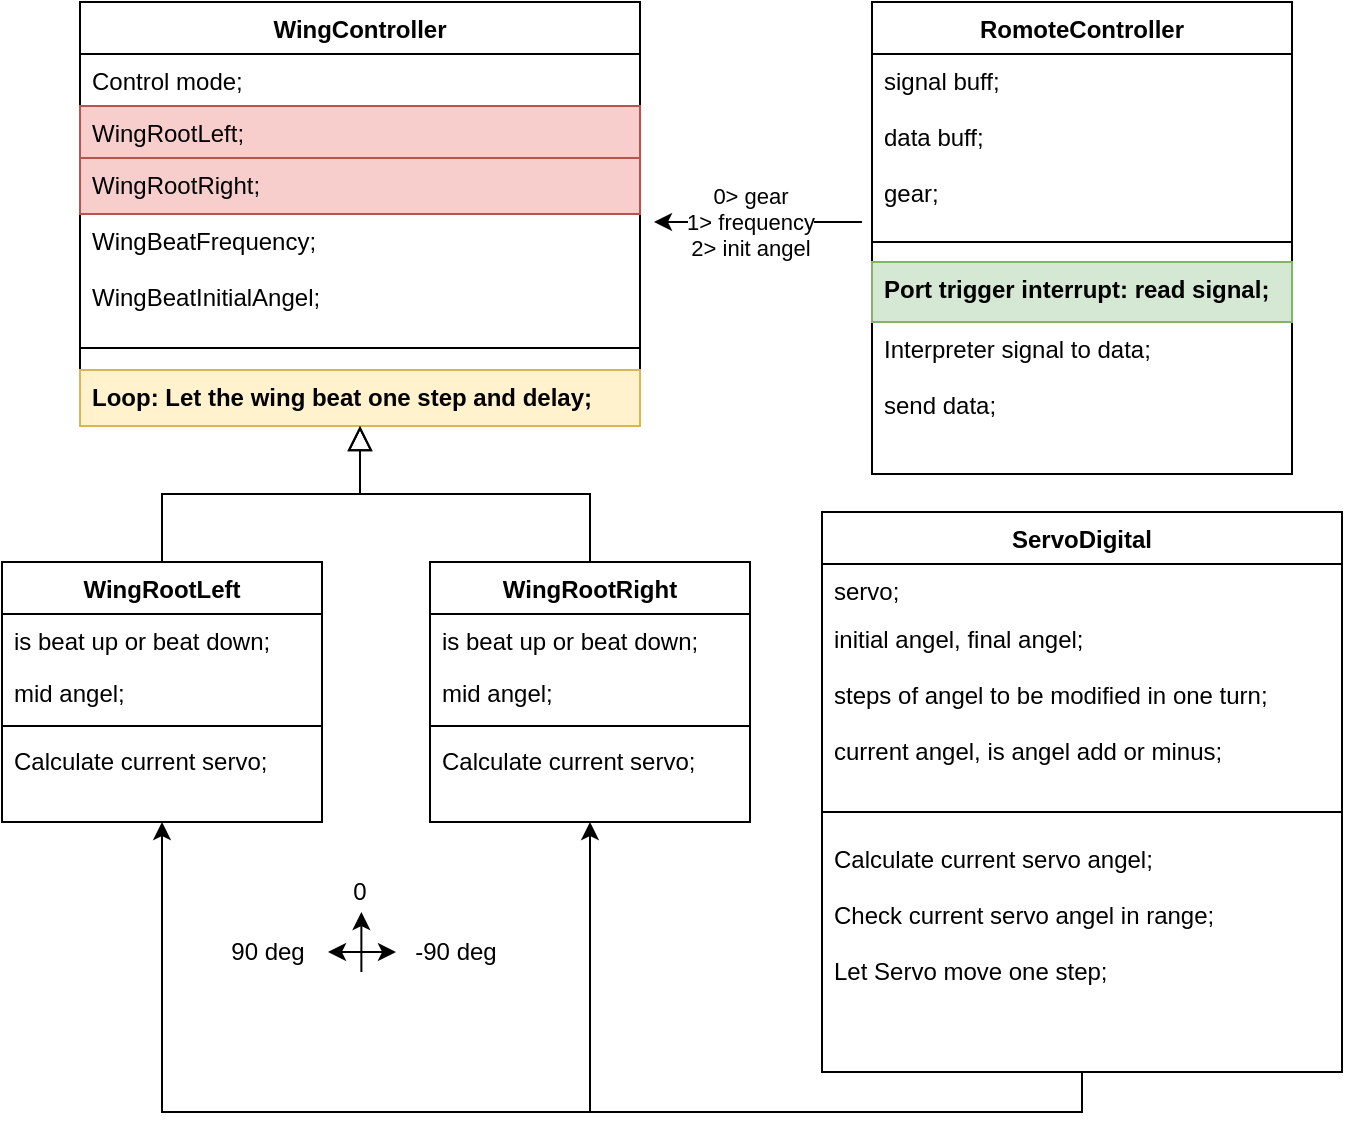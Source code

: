 <mxfile version="21.6.1" type="device">
  <diagram id="C5RBs43oDa-KdzZeNtuy" name="Page-1">
    <mxGraphModel dx="951" dy="1636" grid="1" gridSize="10" guides="1" tooltips="1" connect="1" arrows="1" fold="1" page="1" pageScale="1" pageWidth="827" pageHeight="1169" math="0" shadow="0">
      <root>
        <mxCell id="WIyWlLk6GJQsqaUBKTNV-0" />
        <mxCell id="WIyWlLk6GJQsqaUBKTNV-1" parent="WIyWlLk6GJQsqaUBKTNV-0" />
        <mxCell id="zkfFHV4jXpPFQw0GAbJ--0" value="WingController" style="swimlane;fontStyle=1;align=center;verticalAlign=top;childLayout=stackLayout;horizontal=1;startSize=26;horizontalStack=0;resizeParent=1;resizeLast=0;collapsible=1;marginBottom=0;rounded=0;shadow=0;strokeWidth=1;" parent="WIyWlLk6GJQsqaUBKTNV-1" vertex="1">
          <mxGeometry x="159" y="80" width="280" height="212" as="geometry">
            <mxRectangle x="230" y="140" width="160" height="26" as="alternateBounds" />
          </mxGeometry>
        </mxCell>
        <mxCell id="7f2aJk40bRePtaiRXnoT-43" value="Control mode;" style="text;align=left;verticalAlign=top;spacingLeft=4;spacingRight=4;overflow=hidden;rotatable=0;points=[[0,0.5],[1,0.5]];portConstraint=eastwest;" vertex="1" parent="zkfFHV4jXpPFQw0GAbJ--0">
          <mxGeometry y="26" width="280" height="26" as="geometry" />
        </mxCell>
        <mxCell id="zkfFHV4jXpPFQw0GAbJ--1" value="WingRootLeft;" style="text;align=left;verticalAlign=top;spacingLeft=4;spacingRight=4;overflow=hidden;rotatable=0;points=[[0,0.5],[1,0.5]];portConstraint=eastwest;fillColor=#f8cecc;strokeColor=#b85450;" parent="zkfFHV4jXpPFQw0GAbJ--0" vertex="1">
          <mxGeometry y="52" width="280" height="26" as="geometry" />
        </mxCell>
        <mxCell id="7f2aJk40bRePtaiRXnoT-28" value="WingRootRight;" style="text;align=left;verticalAlign=top;spacingLeft=4;spacingRight=4;overflow=hidden;rotatable=0;points=[[0,0.5],[1,0.5]];portConstraint=eastwest;rounded=0;shadow=0;html=0;fillColor=#f8cecc;strokeColor=#b85450;" vertex="1" parent="zkfFHV4jXpPFQw0GAbJ--0">
          <mxGeometry y="78" width="280" height="28" as="geometry" />
        </mxCell>
        <mxCell id="zkfFHV4jXpPFQw0GAbJ--2" value="WingBeatFrequency;" style="text;align=left;verticalAlign=top;spacingLeft=4;spacingRight=4;overflow=hidden;rotatable=0;points=[[0,0.5],[1,0.5]];portConstraint=eastwest;rounded=0;shadow=0;html=0;" parent="zkfFHV4jXpPFQw0GAbJ--0" vertex="1">
          <mxGeometry y="106" width="280" height="28" as="geometry" />
        </mxCell>
        <mxCell id="7f2aJk40bRePtaiRXnoT-32" value="WingBeatInitialAngel;" style="text;align=left;verticalAlign=top;spacingLeft=4;spacingRight=4;overflow=hidden;rotatable=0;points=[[0,0.5],[1,0.5]];portConstraint=eastwest;rounded=0;shadow=0;html=0;" vertex="1" parent="zkfFHV4jXpPFQw0GAbJ--0">
          <mxGeometry y="134" width="280" height="28" as="geometry" />
        </mxCell>
        <mxCell id="zkfFHV4jXpPFQw0GAbJ--4" value="" style="line;html=1;strokeWidth=1;align=left;verticalAlign=middle;spacingTop=-1;spacingLeft=3;spacingRight=3;rotatable=0;labelPosition=right;points=[];portConstraint=eastwest;" parent="zkfFHV4jXpPFQw0GAbJ--0" vertex="1">
          <mxGeometry y="162" width="280" height="22" as="geometry" />
        </mxCell>
        <mxCell id="7f2aJk40bRePtaiRXnoT-30" value="Loop: Let the wing beat one step and delay;" style="text;align=left;verticalAlign=top;spacingLeft=4;spacingRight=4;overflow=hidden;rotatable=0;points=[[0,0.5],[1,0.5]];portConstraint=eastwest;rounded=0;shadow=0;html=0;fillColor=#fff2cc;strokeColor=#d6b656;fontStyle=1" vertex="1" parent="zkfFHV4jXpPFQw0GAbJ--0">
          <mxGeometry y="184" width="280" height="28" as="geometry" />
        </mxCell>
        <mxCell id="zkfFHV4jXpPFQw0GAbJ--6" value="WingRootLeft" style="swimlane;fontStyle=1;align=center;verticalAlign=top;childLayout=stackLayout;horizontal=1;startSize=26;horizontalStack=0;resizeParent=1;resizeLast=0;collapsible=1;marginBottom=0;rounded=0;shadow=0;strokeWidth=1;" parent="WIyWlLk6GJQsqaUBKTNV-1" vertex="1">
          <mxGeometry x="120" y="360" width="160" height="130" as="geometry">
            <mxRectangle x="130" y="380" width="160" height="26" as="alternateBounds" />
          </mxGeometry>
        </mxCell>
        <mxCell id="zkfFHV4jXpPFQw0GAbJ--7" value="is beat up or beat down;" style="text;align=left;verticalAlign=top;spacingLeft=4;spacingRight=4;overflow=hidden;rotatable=0;points=[[0,0.5],[1,0.5]];portConstraint=eastwest;" parent="zkfFHV4jXpPFQw0GAbJ--6" vertex="1">
          <mxGeometry y="26" width="160" height="26" as="geometry" />
        </mxCell>
        <mxCell id="zkfFHV4jXpPFQw0GAbJ--8" value="mid angel;  " style="text;align=left;verticalAlign=top;spacingLeft=4;spacingRight=4;overflow=hidden;rotatable=0;points=[[0,0.5],[1,0.5]];portConstraint=eastwest;rounded=0;shadow=0;html=0;" parent="zkfFHV4jXpPFQw0GAbJ--6" vertex="1">
          <mxGeometry y="52" width="160" height="26" as="geometry" />
        </mxCell>
        <mxCell id="zkfFHV4jXpPFQw0GAbJ--9" value="" style="line;html=1;strokeWidth=1;align=left;verticalAlign=middle;spacingTop=-1;spacingLeft=3;spacingRight=3;rotatable=0;labelPosition=right;points=[];portConstraint=eastwest;" parent="zkfFHV4jXpPFQw0GAbJ--6" vertex="1">
          <mxGeometry y="78" width="160" height="8" as="geometry" />
        </mxCell>
        <mxCell id="zkfFHV4jXpPFQw0GAbJ--10" value="Calculate current servo;" style="text;align=left;verticalAlign=top;spacingLeft=4;spacingRight=4;overflow=hidden;rotatable=0;points=[[0,0.5],[1,0.5]];portConstraint=eastwest;fontStyle=0" parent="zkfFHV4jXpPFQw0GAbJ--6" vertex="1">
          <mxGeometry y="86" width="160" height="26" as="geometry" />
        </mxCell>
        <mxCell id="zkfFHV4jXpPFQw0GAbJ--12" value="" style="endArrow=block;endSize=10;endFill=0;shadow=0;strokeWidth=1;rounded=0;edgeStyle=elbowEdgeStyle;elbow=vertical;" parent="WIyWlLk6GJQsqaUBKTNV-1" source="zkfFHV4jXpPFQw0GAbJ--6" target="zkfFHV4jXpPFQw0GAbJ--0" edge="1">
          <mxGeometry width="160" relative="1" as="geometry">
            <mxPoint x="200" y="203" as="sourcePoint" />
            <mxPoint x="200" y="203" as="targetPoint" />
          </mxGeometry>
        </mxCell>
        <mxCell id="zkfFHV4jXpPFQw0GAbJ--16" value="" style="endArrow=block;endSize=10;endFill=0;shadow=0;strokeWidth=1;rounded=0;edgeStyle=elbowEdgeStyle;elbow=vertical;" parent="WIyWlLk6GJQsqaUBKTNV-1" target="zkfFHV4jXpPFQw0GAbJ--0" edge="1">
          <mxGeometry width="160" relative="1" as="geometry">
            <mxPoint x="414" y="360" as="sourcePoint" />
            <mxPoint x="310" y="271" as="targetPoint" />
          </mxGeometry>
        </mxCell>
        <mxCell id="7f2aJk40bRePtaiRXnoT-56" style="edgeStyle=orthogonalEdgeStyle;rounded=0;orthogonalLoop=1;jettySize=auto;html=1;exitX=0.5;exitY=1;exitDx=0;exitDy=0;entryX=0.5;entryY=1;entryDx=0;entryDy=0;" edge="1" parent="WIyWlLk6GJQsqaUBKTNV-1" source="7f2aJk40bRePtaiRXnoT-0" target="7f2aJk40bRePtaiRXnoT-22">
          <mxGeometry relative="1" as="geometry" />
        </mxCell>
        <mxCell id="7f2aJk40bRePtaiRXnoT-57" style="edgeStyle=orthogonalEdgeStyle;rounded=0;orthogonalLoop=1;jettySize=auto;html=1;exitX=0.5;exitY=1;exitDx=0;exitDy=0;entryX=0.5;entryY=1;entryDx=0;entryDy=0;" edge="1" parent="WIyWlLk6GJQsqaUBKTNV-1" source="7f2aJk40bRePtaiRXnoT-0" target="zkfFHV4jXpPFQw0GAbJ--6">
          <mxGeometry relative="1" as="geometry" />
        </mxCell>
        <mxCell id="7f2aJk40bRePtaiRXnoT-0" value="ServoDigital" style="swimlane;fontStyle=1;align=center;verticalAlign=top;childLayout=stackLayout;horizontal=1;startSize=26;horizontalStack=0;resizeParent=1;resizeLast=0;collapsible=1;marginBottom=0;rounded=0;shadow=0;strokeWidth=1;" vertex="1" parent="WIyWlLk6GJQsqaUBKTNV-1">
          <mxGeometry x="530" y="335" width="260" height="280" as="geometry">
            <mxRectangle x="130" y="380" width="160" height="26" as="alternateBounds" />
          </mxGeometry>
        </mxCell>
        <mxCell id="7f2aJk40bRePtaiRXnoT-2" value="servo;" style="text;align=left;verticalAlign=top;spacingLeft=4;spacingRight=4;overflow=hidden;rotatable=0;points=[[0,0.5],[1,0.5]];portConstraint=eastwest;rounded=0;shadow=0;html=0;" vertex="1" parent="7f2aJk40bRePtaiRXnoT-0">
          <mxGeometry y="26" width="260" height="24" as="geometry" />
        </mxCell>
        <mxCell id="7f2aJk40bRePtaiRXnoT-20" value="initial angel, final angel;&#xa;&#xa;steps of angel to be modified in one turn;  &#xa;&#xa;current angel, is angel add or minus;&#xa;&#xa;" style="text;align=left;verticalAlign=top;spacingLeft=4;spacingRight=4;overflow=hidden;rotatable=0;points=[[0,0.5],[1,0.5]];portConstraint=eastwest;rounded=0;shadow=0;html=0;" vertex="1" parent="7f2aJk40bRePtaiRXnoT-0">
          <mxGeometry y="50" width="260" height="90" as="geometry" />
        </mxCell>
        <mxCell id="7f2aJk40bRePtaiRXnoT-3" value="" style="line;html=1;strokeWidth=1;align=left;verticalAlign=middle;spacingTop=-1;spacingLeft=3;spacingRight=3;rotatable=0;labelPosition=right;points=[];portConstraint=eastwest;" vertex="1" parent="7f2aJk40bRePtaiRXnoT-0">
          <mxGeometry y="140" width="260" height="20" as="geometry" />
        </mxCell>
        <mxCell id="7f2aJk40bRePtaiRXnoT-21" value="Calculate current servo angel;&#xa;&#xa;Check current servo angel in range;&#xa;&#xa;Let Servo move one step;&#xa;&#xa;" style="text;align=left;verticalAlign=top;spacingLeft=4;spacingRight=4;overflow=hidden;rotatable=0;points=[[0,0.5],[1,0.5]];portConstraint=eastwest;rounded=0;shadow=0;html=0;" vertex="1" parent="7f2aJk40bRePtaiRXnoT-0">
          <mxGeometry y="160" width="260" height="80" as="geometry" />
        </mxCell>
        <mxCell id="7f2aJk40bRePtaiRXnoT-22" value="WingRootRight" style="swimlane;fontStyle=1;align=center;verticalAlign=top;childLayout=stackLayout;horizontal=1;startSize=26;horizontalStack=0;resizeParent=1;resizeLast=0;collapsible=1;marginBottom=0;rounded=0;shadow=0;strokeWidth=1;" vertex="1" parent="WIyWlLk6GJQsqaUBKTNV-1">
          <mxGeometry x="334" y="360" width="160" height="130" as="geometry">
            <mxRectangle x="130" y="380" width="160" height="26" as="alternateBounds" />
          </mxGeometry>
        </mxCell>
        <mxCell id="7f2aJk40bRePtaiRXnoT-23" value="is beat up or beat down;" style="text;align=left;verticalAlign=top;spacingLeft=4;spacingRight=4;overflow=hidden;rotatable=0;points=[[0,0.5],[1,0.5]];portConstraint=eastwest;" vertex="1" parent="7f2aJk40bRePtaiRXnoT-22">
          <mxGeometry y="26" width="160" height="26" as="geometry" />
        </mxCell>
        <mxCell id="7f2aJk40bRePtaiRXnoT-24" value="mid angel;  " style="text;align=left;verticalAlign=top;spacingLeft=4;spacingRight=4;overflow=hidden;rotatable=0;points=[[0,0.5],[1,0.5]];portConstraint=eastwest;rounded=0;shadow=0;html=0;" vertex="1" parent="7f2aJk40bRePtaiRXnoT-22">
          <mxGeometry y="52" width="160" height="26" as="geometry" />
        </mxCell>
        <mxCell id="7f2aJk40bRePtaiRXnoT-25" value="" style="line;html=1;strokeWidth=1;align=left;verticalAlign=middle;spacingTop=-1;spacingLeft=3;spacingRight=3;rotatable=0;labelPosition=right;points=[];portConstraint=eastwest;" vertex="1" parent="7f2aJk40bRePtaiRXnoT-22">
          <mxGeometry y="78" width="160" height="8" as="geometry" />
        </mxCell>
        <mxCell id="7f2aJk40bRePtaiRXnoT-26" value="Calculate current servo;" style="text;align=left;verticalAlign=top;spacingLeft=4;spacingRight=4;overflow=hidden;rotatable=0;points=[[0,0.5],[1,0.5]];portConstraint=eastwest;fontStyle=0" vertex="1" parent="7f2aJk40bRePtaiRXnoT-22">
          <mxGeometry y="86" width="160" height="26" as="geometry" />
        </mxCell>
        <mxCell id="7f2aJk40bRePtaiRXnoT-35" value="RomoteController" style="swimlane;fontStyle=1;align=center;verticalAlign=top;childLayout=stackLayout;horizontal=1;startSize=26;horizontalStack=0;resizeParent=1;resizeLast=0;collapsible=1;marginBottom=0;rounded=0;shadow=0;strokeWidth=1;" vertex="1" parent="WIyWlLk6GJQsqaUBKTNV-1">
          <mxGeometry x="555" y="80" width="210" height="236" as="geometry">
            <mxRectangle x="230" y="140" width="160" height="26" as="alternateBounds" />
          </mxGeometry>
        </mxCell>
        <mxCell id="7f2aJk40bRePtaiRXnoT-37" value="signal buff;" style="text;align=left;verticalAlign=top;spacingLeft=4;spacingRight=4;overflow=hidden;rotatable=0;points=[[0,0.5],[1,0.5]];portConstraint=eastwest;rounded=0;shadow=0;html=0;" vertex="1" parent="7f2aJk40bRePtaiRXnoT-35">
          <mxGeometry y="26" width="210" height="28" as="geometry" />
        </mxCell>
        <mxCell id="7f2aJk40bRePtaiRXnoT-53" value="data buff;" style="text;align=left;verticalAlign=top;spacingLeft=4;spacingRight=4;overflow=hidden;rotatable=0;points=[[0,0.5],[1,0.5]];portConstraint=eastwest;rounded=0;shadow=0;html=0;" vertex="1" parent="7f2aJk40bRePtaiRXnoT-35">
          <mxGeometry y="54" width="210" height="28" as="geometry" />
        </mxCell>
        <mxCell id="7f2aJk40bRePtaiRXnoT-38" value="gear;" style="text;align=left;verticalAlign=top;spacingLeft=4;spacingRight=4;overflow=hidden;rotatable=0;points=[[0,0.5],[1,0.5]];portConstraint=eastwest;rounded=0;shadow=0;html=0;" vertex="1" parent="7f2aJk40bRePtaiRXnoT-35">
          <mxGeometry y="82" width="210" height="28" as="geometry" />
        </mxCell>
        <mxCell id="7f2aJk40bRePtaiRXnoT-40" value="" style="line;html=1;strokeWidth=1;align=left;verticalAlign=middle;spacingTop=-1;spacingLeft=3;spacingRight=3;rotatable=0;labelPosition=right;points=[];portConstraint=eastwest;" vertex="1" parent="7f2aJk40bRePtaiRXnoT-35">
          <mxGeometry y="110" width="210" height="20" as="geometry" />
        </mxCell>
        <mxCell id="7f2aJk40bRePtaiRXnoT-52" value="Port trigger interrupt: read signal;" style="text;align=left;verticalAlign=top;spacingLeft=4;spacingRight=4;overflow=hidden;rotatable=0;points=[[0,0.5],[1,0.5]];portConstraint=eastwest;rounded=0;shadow=0;html=0;fillColor=#d5e8d4;strokeColor=#82b366;fontStyle=1" vertex="1" parent="7f2aJk40bRePtaiRXnoT-35">
          <mxGeometry y="130" width="210" height="30" as="geometry" />
        </mxCell>
        <mxCell id="7f2aJk40bRePtaiRXnoT-41" value="Interpreter signal to data;" style="text;align=left;verticalAlign=top;spacingLeft=4;spacingRight=4;overflow=hidden;rotatable=0;points=[[0,0.5],[1,0.5]];portConstraint=eastwest;rounded=0;shadow=0;html=0;" vertex="1" parent="7f2aJk40bRePtaiRXnoT-35">
          <mxGeometry y="160" width="210" height="28" as="geometry" />
        </mxCell>
        <mxCell id="7f2aJk40bRePtaiRXnoT-55" value="send data;" style="text;align=left;verticalAlign=top;spacingLeft=4;spacingRight=4;overflow=hidden;rotatable=0;points=[[0,0.5],[1,0.5]];portConstraint=eastwest;rounded=0;shadow=0;html=0;" vertex="1" parent="7f2aJk40bRePtaiRXnoT-35">
          <mxGeometry y="188" width="210" height="28" as="geometry" />
        </mxCell>
        <mxCell id="7f2aJk40bRePtaiRXnoT-48" value="" style="endArrow=classic;html=1;rounded=0;" edge="1" parent="WIyWlLk6GJQsqaUBKTNV-1">
          <mxGeometry relative="1" as="geometry">
            <mxPoint x="550" y="190" as="sourcePoint" />
            <mxPoint x="446" y="190" as="targetPoint" />
          </mxGeometry>
        </mxCell>
        <mxCell id="7f2aJk40bRePtaiRXnoT-49" value="0&amp;gt; gear&lt;br&gt;1&amp;gt; frequency&lt;br&gt;2&amp;gt; init angel" style="edgeLabel;resizable=0;html=1;align=center;verticalAlign=middle;" connectable="0" vertex="1" parent="7f2aJk40bRePtaiRXnoT-48">
          <mxGeometry relative="1" as="geometry">
            <mxPoint x="-4" as="offset" />
          </mxGeometry>
        </mxCell>
        <mxCell id="7f2aJk40bRePtaiRXnoT-87" value="0" style="text;html=1;strokeColor=none;fillColor=none;align=center;verticalAlign=middle;whiteSpace=wrap;rounded=0;" vertex="1" parent="WIyWlLk6GJQsqaUBKTNV-1">
          <mxGeometry x="269" y="510" width="60" height="30" as="geometry" />
        </mxCell>
        <mxCell id="7f2aJk40bRePtaiRXnoT-88" value="90 deg" style="text;html=1;strokeColor=none;fillColor=none;align=center;verticalAlign=middle;whiteSpace=wrap;rounded=0;" vertex="1" parent="WIyWlLk6GJQsqaUBKTNV-1">
          <mxGeometry x="223" y="540" width="60" height="30" as="geometry" />
        </mxCell>
        <mxCell id="7f2aJk40bRePtaiRXnoT-89" value="-90 deg" style="text;html=1;strokeColor=none;fillColor=none;align=center;verticalAlign=middle;whiteSpace=wrap;rounded=0;" vertex="1" parent="WIyWlLk6GJQsqaUBKTNV-1">
          <mxGeometry x="317" y="540" width="60" height="30" as="geometry" />
        </mxCell>
        <mxCell id="7f2aJk40bRePtaiRXnoT-90" value="" style="endArrow=classic;html=1;rounded=0;entryX=0.5;entryY=1;entryDx=0;entryDy=0;" edge="1" parent="WIyWlLk6GJQsqaUBKTNV-1">
          <mxGeometry width="50" height="50" relative="1" as="geometry">
            <mxPoint x="299.69" y="565" as="sourcePoint" />
            <mxPoint x="299.69" y="535.0" as="targetPoint" />
          </mxGeometry>
        </mxCell>
        <mxCell id="7f2aJk40bRePtaiRXnoT-91" value="" style="endArrow=classic;startArrow=classic;html=1;rounded=0;exitX=1;exitY=0.5;exitDx=0;exitDy=0;entryX=0;entryY=0.5;entryDx=0;entryDy=0;" edge="1" source="7f2aJk40bRePtaiRXnoT-88" target="7f2aJk40bRePtaiRXnoT-89" parent="WIyWlLk6GJQsqaUBKTNV-1">
          <mxGeometry width="50" height="50" relative="1" as="geometry">
            <mxPoint x="303" y="525" as="sourcePoint" />
            <mxPoint x="353" y="475" as="targetPoint" />
          </mxGeometry>
        </mxCell>
      </root>
    </mxGraphModel>
  </diagram>
</mxfile>
